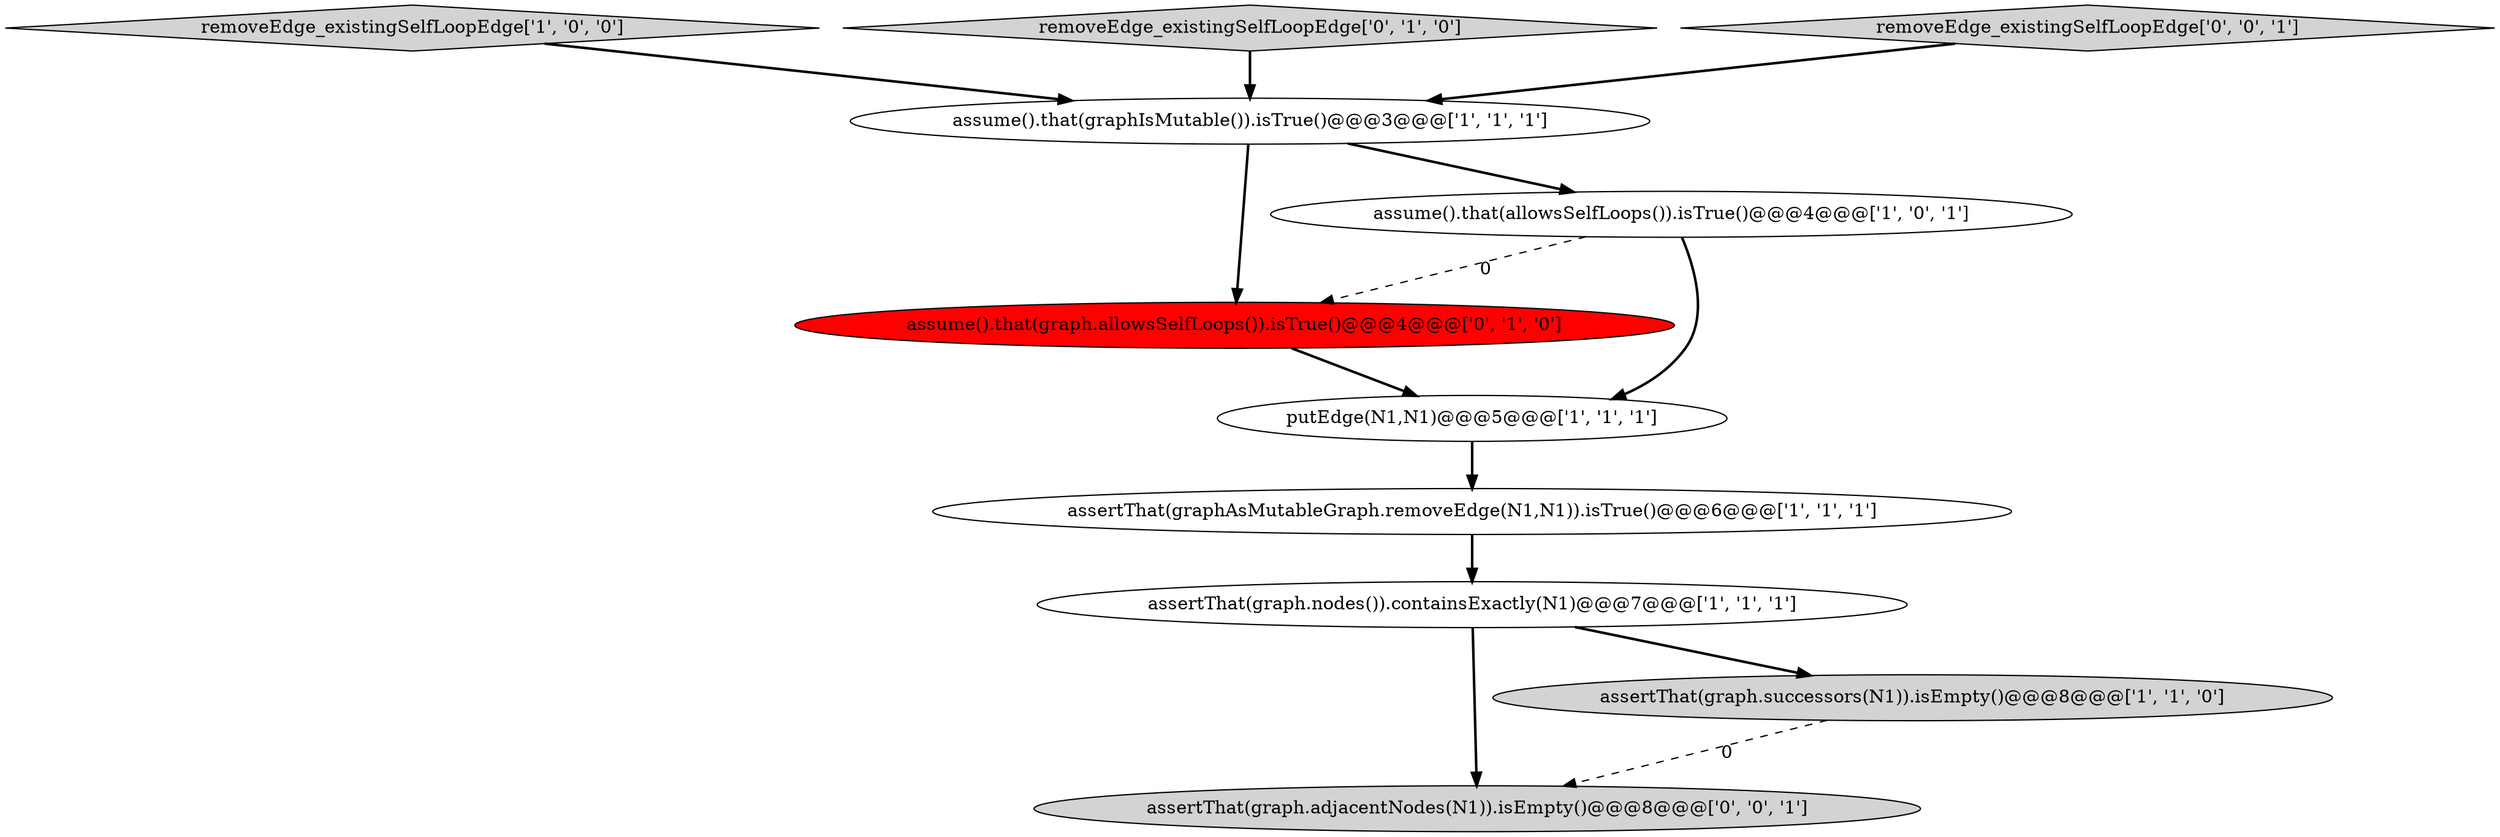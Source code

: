 digraph {
9 [style = filled, label = "assertThat(graph.adjacentNodes(N1)).isEmpty()@@@8@@@['0', '0', '1']", fillcolor = lightgray, shape = ellipse image = "AAA0AAABBB3BBB"];
6 [style = filled, label = "removeEdge_existingSelfLoopEdge['1', '0', '0']", fillcolor = lightgray, shape = diamond image = "AAA0AAABBB1BBB"];
5 [style = filled, label = "assertThat(graph.successors(N1)).isEmpty()@@@8@@@['1', '1', '0']", fillcolor = lightgray, shape = ellipse image = "AAA0AAABBB1BBB"];
7 [style = filled, label = "removeEdge_existingSelfLoopEdge['0', '1', '0']", fillcolor = lightgray, shape = diamond image = "AAA0AAABBB2BBB"];
3 [style = filled, label = "putEdge(N1,N1)@@@5@@@['1', '1', '1']", fillcolor = white, shape = ellipse image = "AAA0AAABBB1BBB"];
10 [style = filled, label = "removeEdge_existingSelfLoopEdge['0', '0', '1']", fillcolor = lightgray, shape = diamond image = "AAA0AAABBB3BBB"];
2 [style = filled, label = "assume().that(graphIsMutable()).isTrue()@@@3@@@['1', '1', '1']", fillcolor = white, shape = ellipse image = "AAA0AAABBB1BBB"];
1 [style = filled, label = "assertThat(graph.nodes()).containsExactly(N1)@@@7@@@['1', '1', '1']", fillcolor = white, shape = ellipse image = "AAA0AAABBB1BBB"];
0 [style = filled, label = "assertThat(graphAsMutableGraph.removeEdge(N1,N1)).isTrue()@@@6@@@['1', '1', '1']", fillcolor = white, shape = ellipse image = "AAA0AAABBB1BBB"];
8 [style = filled, label = "assume().that(graph.allowsSelfLoops()).isTrue()@@@4@@@['0', '1', '0']", fillcolor = red, shape = ellipse image = "AAA1AAABBB2BBB"];
4 [style = filled, label = "assume().that(allowsSelfLoops()).isTrue()@@@4@@@['1', '0', '1']", fillcolor = white, shape = ellipse image = "AAA0AAABBB1BBB"];
1->5 [style = bold, label=""];
4->3 [style = bold, label=""];
5->9 [style = dashed, label="0"];
10->2 [style = bold, label=""];
1->9 [style = bold, label=""];
2->4 [style = bold, label=""];
7->2 [style = bold, label=""];
0->1 [style = bold, label=""];
3->0 [style = bold, label=""];
2->8 [style = bold, label=""];
4->8 [style = dashed, label="0"];
8->3 [style = bold, label=""];
6->2 [style = bold, label=""];
}
